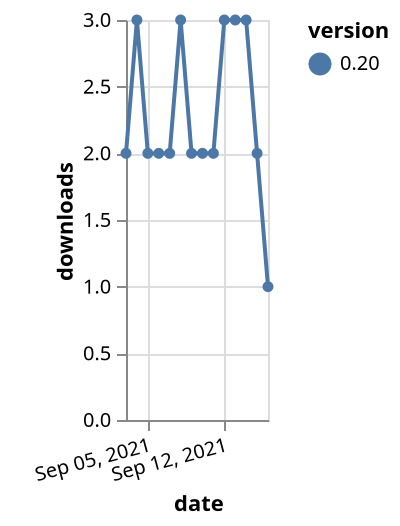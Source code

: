 {"$schema": "https://vega.github.io/schema/vega-lite/v5.json", "description": "A simple bar chart with embedded data.", "data": {"values": [{"date": "2021-09-03", "total": 3233, "delta": 2, "version": "0.20"}, {"date": "2021-09-04", "total": 3236, "delta": 3, "version": "0.20"}, {"date": "2021-09-05", "total": 3238, "delta": 2, "version": "0.20"}, {"date": "2021-09-06", "total": 3240, "delta": 2, "version": "0.20"}, {"date": "2021-09-07", "total": 3242, "delta": 2, "version": "0.20"}, {"date": "2021-09-08", "total": 3245, "delta": 3, "version": "0.20"}, {"date": "2021-09-09", "total": 3247, "delta": 2, "version": "0.20"}, {"date": "2021-09-10", "total": 3249, "delta": 2, "version": "0.20"}, {"date": "2021-09-11", "total": 3251, "delta": 2, "version": "0.20"}, {"date": "2021-09-12", "total": 3254, "delta": 3, "version": "0.20"}, {"date": "2021-09-13", "total": 3257, "delta": 3, "version": "0.20"}, {"date": "2021-09-14", "total": 3260, "delta": 3, "version": "0.20"}, {"date": "2021-09-15", "total": 3262, "delta": 2, "version": "0.20"}, {"date": "2021-09-16", "total": 3263, "delta": 1, "version": "0.20"}]}, "width": "container", "mark": {"type": "line", "point": {"filled": true}}, "encoding": {"x": {"field": "date", "type": "temporal", "timeUnit": "yearmonthdate", "title": "date", "axis": {"labelAngle": -15}}, "y": {"field": "delta", "type": "quantitative", "title": "downloads"}, "color": {"field": "version", "type": "nominal"}, "tooltip": {"field": "delta"}}}